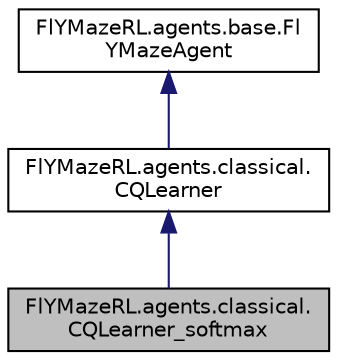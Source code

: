 digraph "FlYMazeRL.agents.classical.CQLearner_softmax"
{
 // LATEX_PDF_SIZE
  edge [fontname="Helvetica",fontsize="10",labelfontname="Helvetica",labelfontsize="10"];
  node [fontname="Helvetica",fontsize="10",shape=record];
  Node1 [label="FlYMazeRL.agents.classical.\lCQLearner_softmax",height=0.2,width=0.4,color="black", fillcolor="grey75", style="filled", fontcolor="black",tooltip=" "];
  Node2 -> Node1 [dir="back",color="midnightblue",fontsize="10",style="solid",fontname="Helvetica"];
  Node2 [label="FlYMazeRL.agents.classical.\lCQLearner",height=0.2,width=0.4,color="black", fillcolor="white", style="filled",URL="$d2/da0/class_fl_y_maze_r_l_1_1agents_1_1classical_1_1_c_q_learner.html",tooltip=" "];
  Node3 -> Node2 [dir="back",color="midnightblue",fontsize="10",style="solid",fontname="Helvetica"];
  Node3 [label="FlYMazeRL.agents.base.Fl\lYMazeAgent",height=0.2,width=0.4,color="black", fillcolor="white", style="filled",URL="$d8/d62/class_fl_y_maze_r_l_1_1agents_1_1base_1_1_fl_y_maze_agent.html",tooltip=" "];
}
